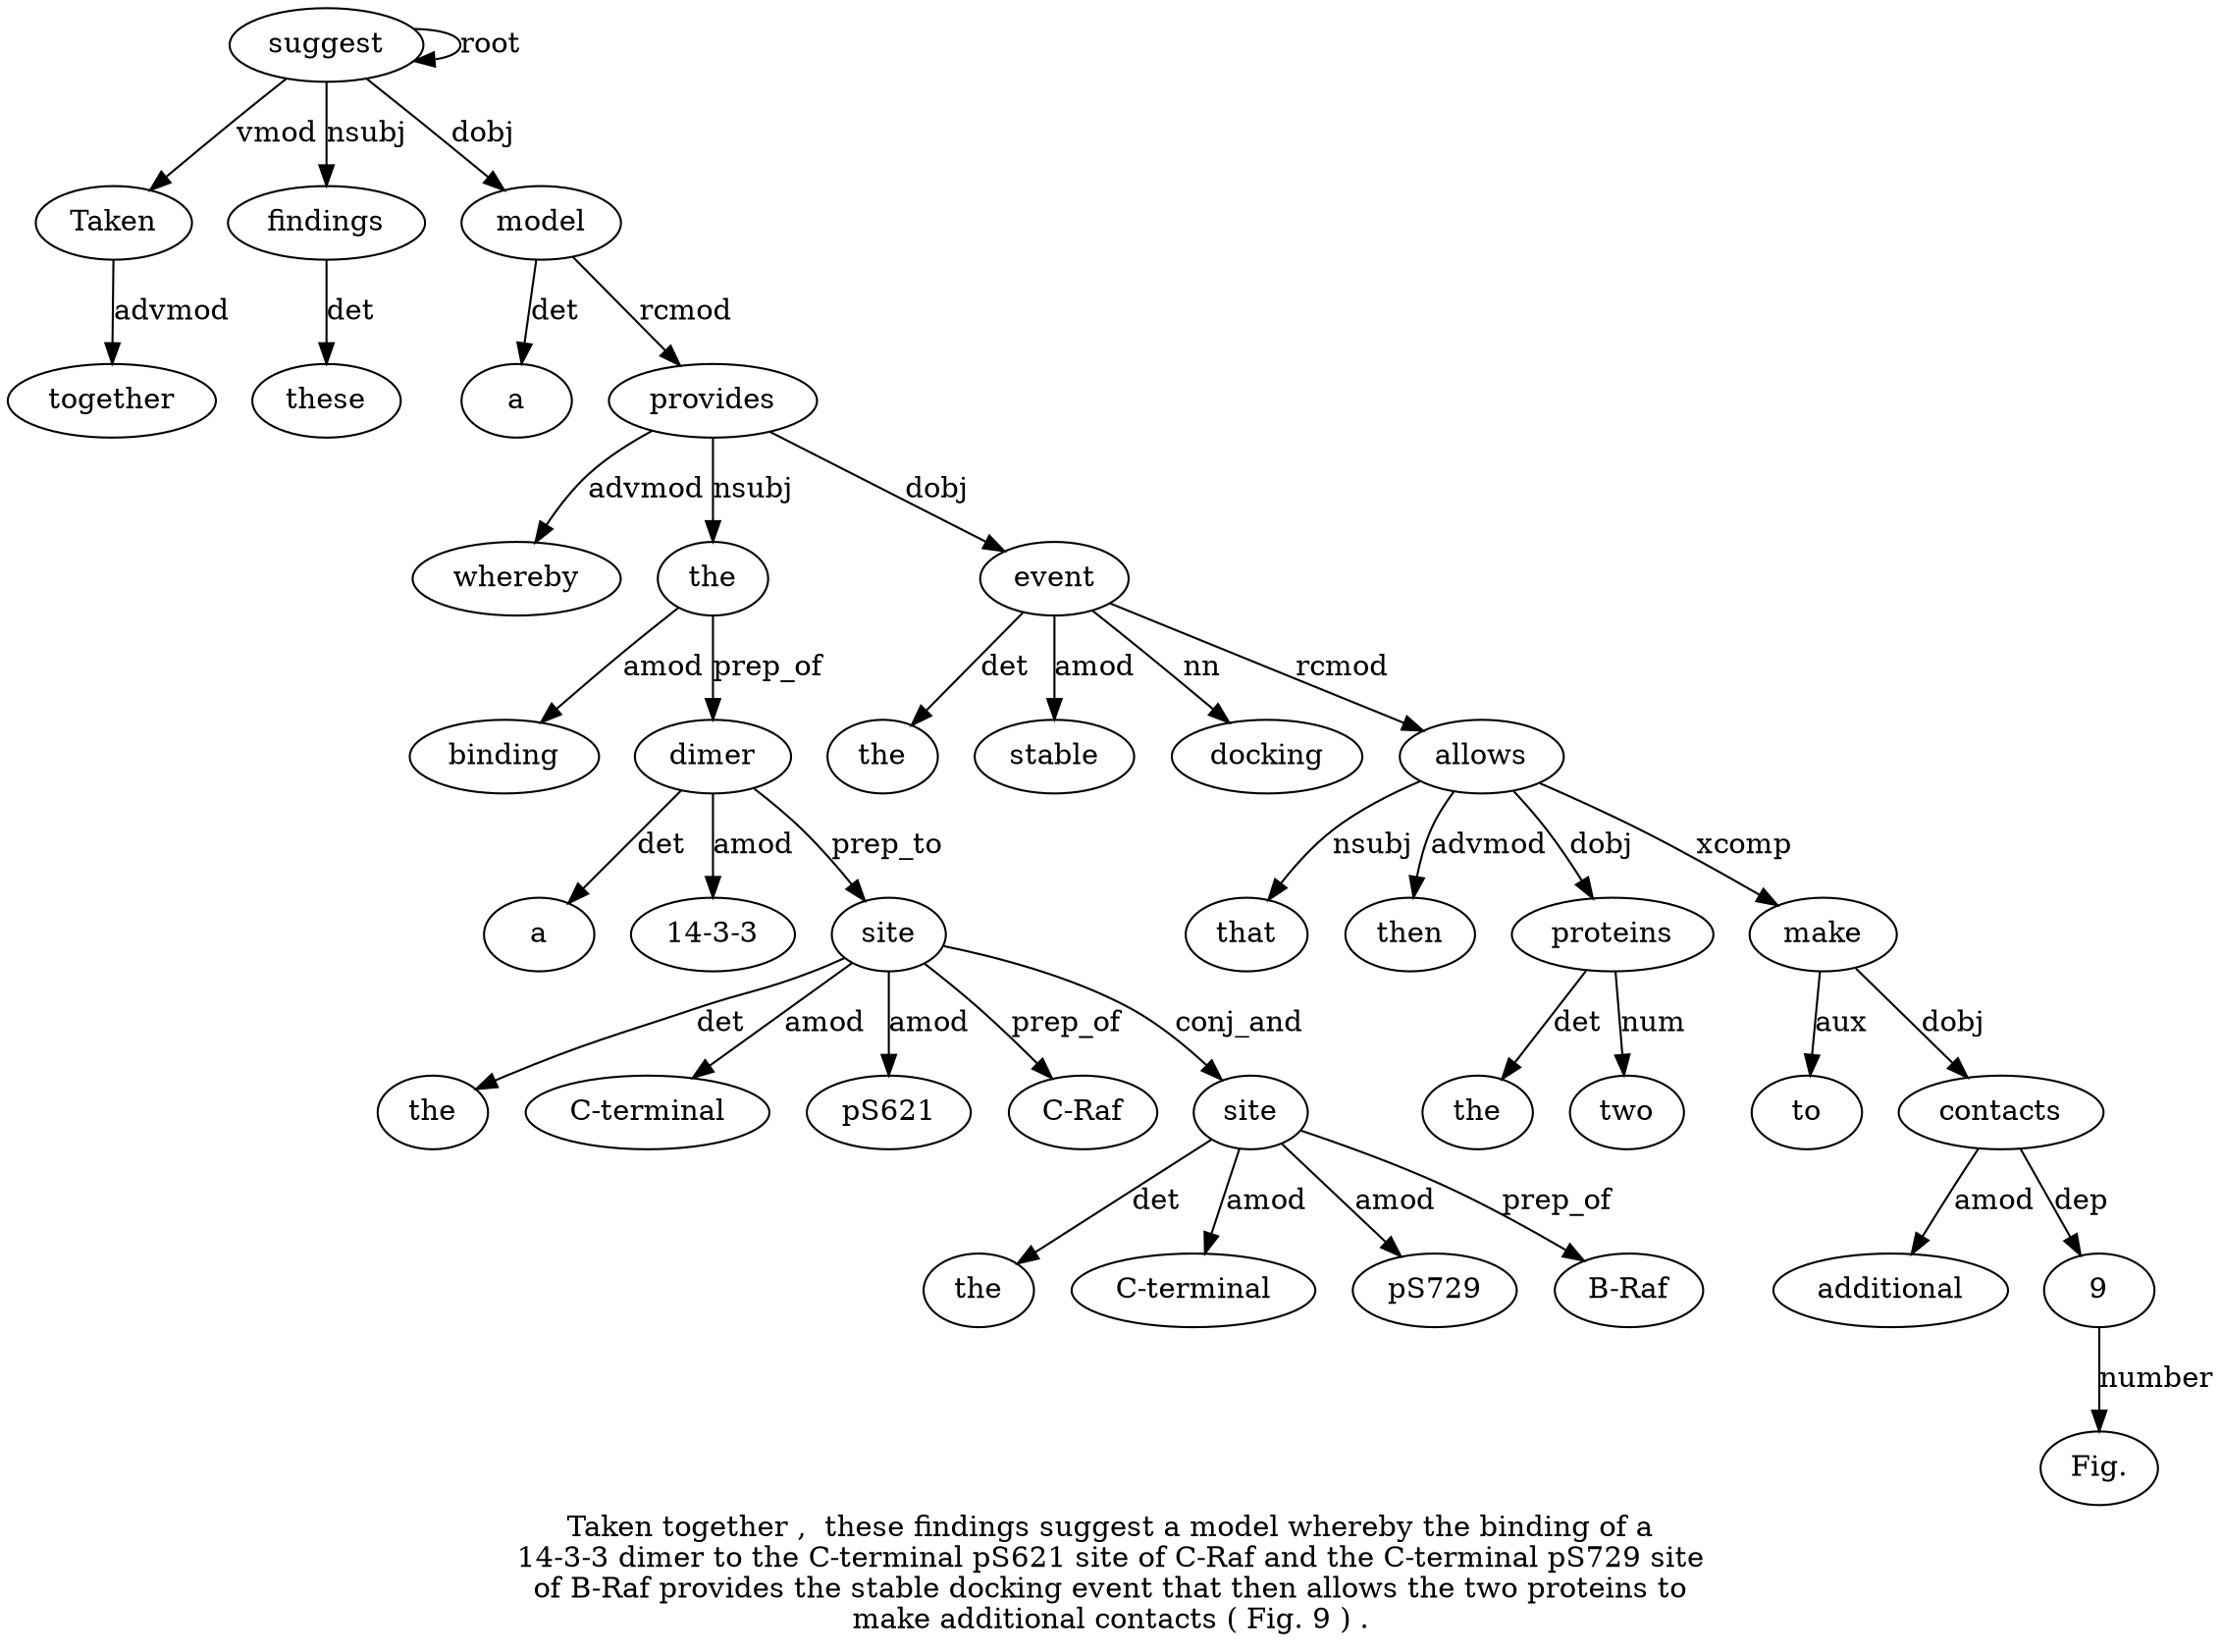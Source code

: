 digraph "Taken together ,  these findings suggest a model whereby the binding of a 14-3-3 dimer to the C-terminal pS621 site of C-Raf and the C-terminal pS729 site of B-Raf provides the stable docking event that then allows the two proteins to make additional contacts ( Fig. 9 ) ." {
label="Taken together ,  these findings suggest a model whereby the binding of a
14-3-3 dimer to the C-terminal pS621 site of C-Raf and the C-terminal pS729 site
of B-Raf provides the stable docking event that then allows the two proteins to
make additional contacts ( Fig. 9 ) .";
suggest6 [style=filled, fillcolor=white, label=suggest];
Taken1 [style=filled, fillcolor=white, label=Taken];
suggest6 -> Taken1  [label=vmod];
together2 [style=filled, fillcolor=white, label=together];
Taken1 -> together2  [label=advmod];
findings5 [style=filled, fillcolor=white, label=findings];
these4 [style=filled, fillcolor=white, label=these];
findings5 -> these4  [label=det];
suggest6 -> findings5  [label=nsubj];
suggest6 -> suggest6  [label=root];
model8 [style=filled, fillcolor=white, label=model];
a7 [style=filled, fillcolor=white, label=a];
model8 -> a7  [label=det];
suggest6 -> model8  [label=dobj];
provides30 [style=filled, fillcolor=white, label=provides];
whereby9 [style=filled, fillcolor=white, label=whereby];
provides30 -> whereby9  [label=advmod];
the10 [style=filled, fillcolor=white, label=the];
provides30 -> the10  [label=nsubj];
binding11 [style=filled, fillcolor=white, label=binding];
the10 -> binding11  [label=amod];
dimer15 [style=filled, fillcolor=white, label=dimer];
a13 [style=filled, fillcolor=white, label=a];
dimer15 -> a13  [label=det];
"14-3-3" [style=filled, fillcolor=white, label="14-3-3"];
dimer15 -> "14-3-3"  [label=amod];
the10 -> dimer15  [label=prep_of];
site20 [style=filled, fillcolor=white, label=site];
the17 [style=filled, fillcolor=white, label=the];
site20 -> the17  [label=det];
"C-terminal18" [style=filled, fillcolor=white, label="C-terminal"];
site20 -> "C-terminal18"  [label=amod];
pS62119 [style=filled, fillcolor=white, label=pS621];
site20 -> pS62119  [label=amod];
dimer15 -> site20  [label=prep_to];
"C-Raf22" [style=filled, fillcolor=white, label="C-Raf"];
site20 -> "C-Raf22"  [label=prep_of];
site27 [style=filled, fillcolor=white, label=site];
the24 [style=filled, fillcolor=white, label=the];
site27 -> the24  [label=det];
"C-terminal25" [style=filled, fillcolor=white, label="C-terminal"];
site27 -> "C-terminal25"  [label=amod];
pS72926 [style=filled, fillcolor=white, label=pS729];
site27 -> pS72926  [label=amod];
site20 -> site27  [label=conj_and];
"B-Raf29" [style=filled, fillcolor=white, label="B-Raf"];
site27 -> "B-Raf29"  [label=prep_of];
model8 -> provides30  [label=rcmod];
event34 [style=filled, fillcolor=white, label=event];
the31 [style=filled, fillcolor=white, label=the];
event34 -> the31  [label=det];
stable32 [style=filled, fillcolor=white, label=stable];
event34 -> stable32  [label=amod];
docking33 [style=filled, fillcolor=white, label=docking];
event34 -> docking33  [label=nn];
provides30 -> event34  [label=dobj];
allows37 [style=filled, fillcolor=white, label=allows];
that35 [style=filled, fillcolor=white, label=that];
allows37 -> that35  [label=nsubj];
then36 [style=filled, fillcolor=white, label=then];
allows37 -> then36  [label=advmod];
event34 -> allows37  [label=rcmod];
proteins40 [style=filled, fillcolor=white, label=proteins];
the38 [style=filled, fillcolor=white, label=the];
proteins40 -> the38  [label=det];
two39 [style=filled, fillcolor=white, label=two];
proteins40 -> two39  [label=num];
allows37 -> proteins40  [label=dobj];
make42 [style=filled, fillcolor=white, label=make];
to41 [style=filled, fillcolor=white, label=to];
make42 -> to41  [label=aux];
allows37 -> make42  [label=xcomp];
contacts44 [style=filled, fillcolor=white, label=contacts];
additional43 [style=filled, fillcolor=white, label=additional];
contacts44 -> additional43  [label=amod];
make42 -> contacts44  [label=dobj];
947 [style=filled, fillcolor=white, label=9];
"Fig.46" [style=filled, fillcolor=white, label="Fig."];
947 -> "Fig.46"  [label=number];
contacts44 -> 947  [label=dep];
}
